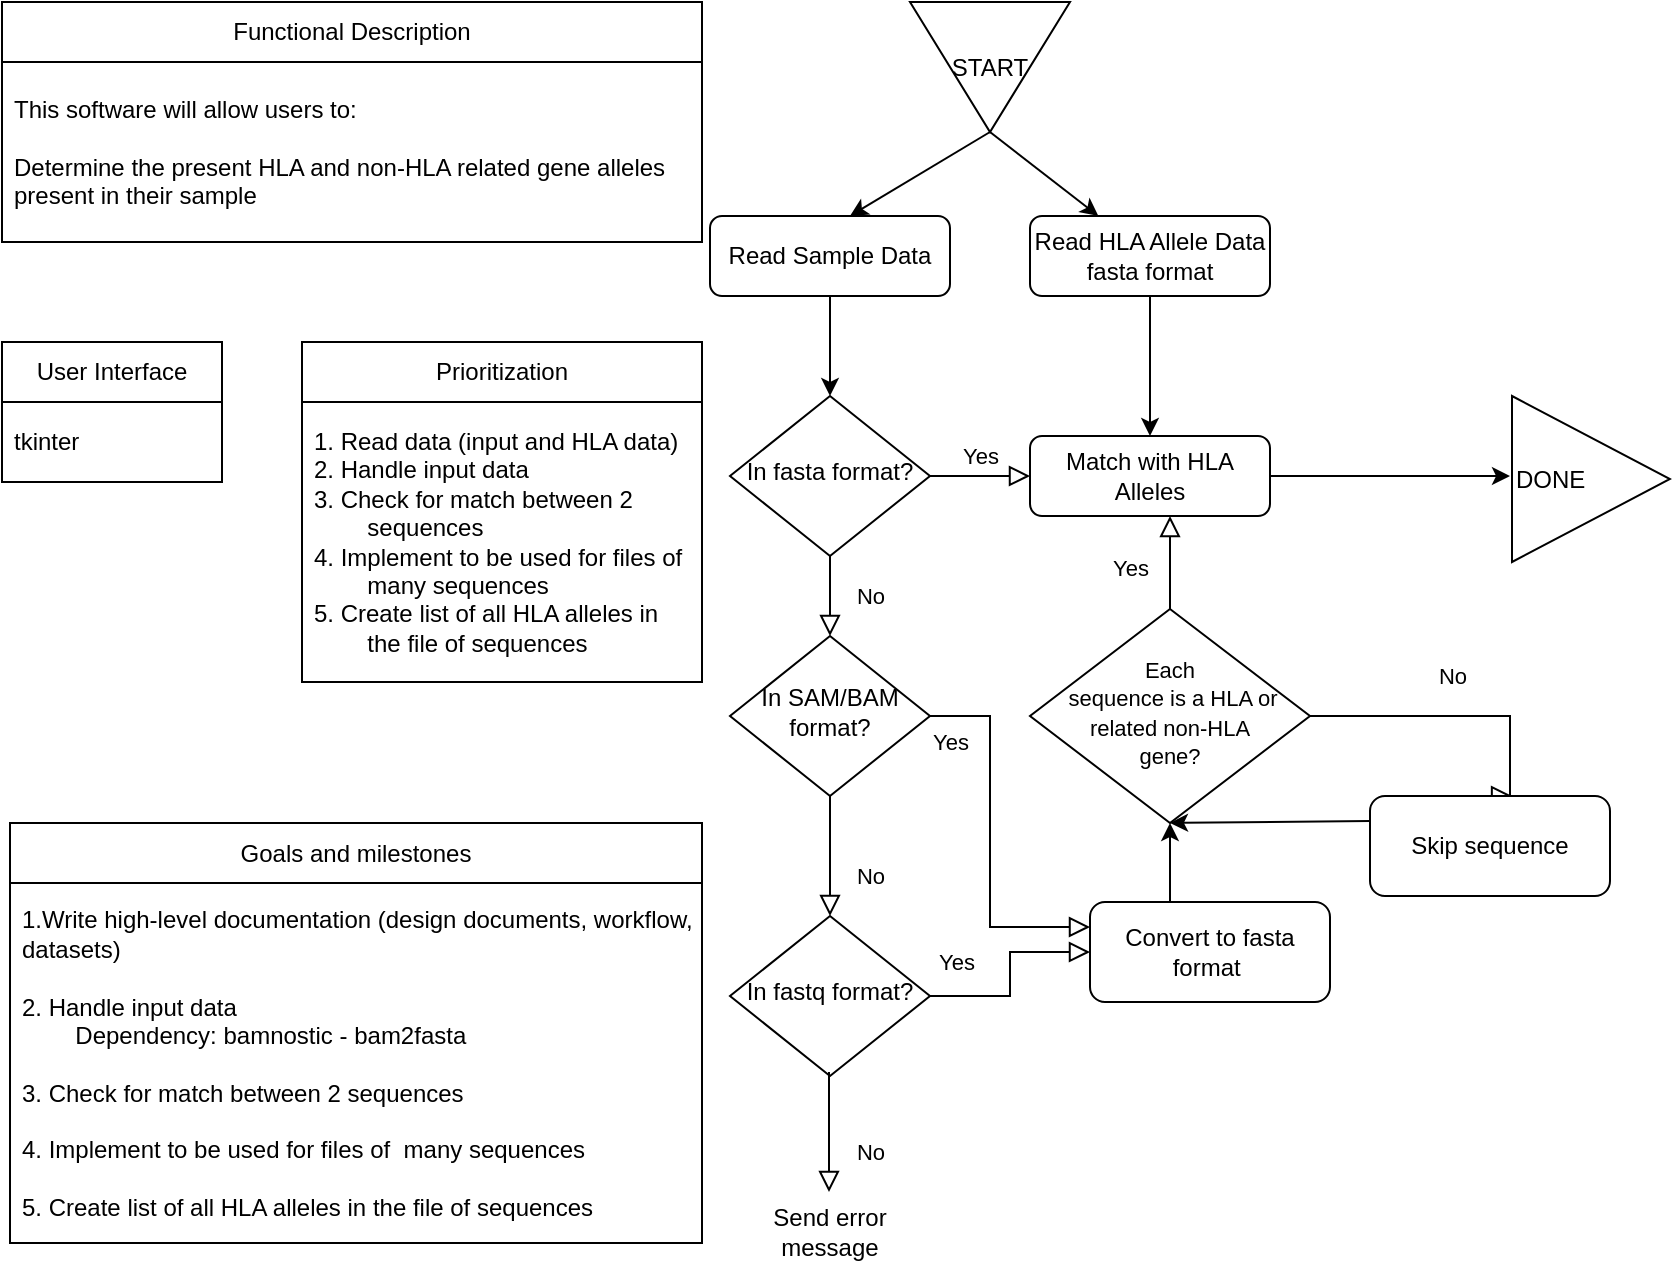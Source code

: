 <mxfile version="20.8.16" type="device"><diagram name="Page-1" id="TbtSxf1dGBDg9bCuWDFH"><mxGraphModel dx="834" dy="712" grid="1" gridSize="10" guides="1" tooltips="1" connect="1" arrows="1" fold="1" page="1" pageScale="1" pageWidth="850" pageHeight="1100" math="0" shadow="0"><root><mxCell id="0"/><mxCell id="1" parent="0"/><mxCell id="jXwUtvY2tBxbzAC-0-Na-2" value="Functional Description" style="swimlane;fontStyle=0;childLayout=stackLayout;horizontal=1;startSize=30;horizontalStack=0;resizeParent=1;resizeParentMax=0;resizeLast=0;collapsible=1;marginBottom=0;whiteSpace=wrap;html=1;" vertex="1" parent="1"><mxGeometry x="10" y="60" width="350" height="120" as="geometry"/></mxCell><mxCell id="jXwUtvY2tBxbzAC-0-Na-3" value="This software will allow users to:&lt;br&gt;&lt;br&gt;Determine the present HLA and non-HLA related gene alleles present in their sample" style="text;strokeColor=none;fillColor=none;align=left;verticalAlign=middle;spacingLeft=4;spacingRight=4;overflow=hidden;points=[[0,0.5],[1,0.5]];portConstraint=eastwest;rotatable=0;whiteSpace=wrap;html=1;" vertex="1" parent="jXwUtvY2tBxbzAC-0-Na-2"><mxGeometry y="30" width="350" height="90" as="geometry"/></mxCell><mxCell id="jXwUtvY2tBxbzAC-0-Na-6" value="User Interface" style="swimlane;fontStyle=0;childLayout=stackLayout;horizontal=1;startSize=30;horizontalStack=0;resizeParent=1;resizeParentMax=0;resizeLast=0;collapsible=1;marginBottom=0;whiteSpace=wrap;html=1;" vertex="1" parent="1"><mxGeometry x="10" y="230" width="110" height="70" as="geometry"/></mxCell><mxCell id="jXwUtvY2tBxbzAC-0-Na-7" value="tkinter" style="text;strokeColor=none;fillColor=none;align=left;verticalAlign=middle;spacingLeft=4;spacingRight=4;overflow=hidden;points=[[0,0.5],[1,0.5]];portConstraint=eastwest;rotatable=0;whiteSpace=wrap;html=1;" vertex="1" parent="jXwUtvY2tBxbzAC-0-Na-6"><mxGeometry y="30" width="110" height="40" as="geometry"/></mxCell><mxCell id="jXwUtvY2tBxbzAC-0-Na-8" value="Prioritization" style="swimlane;fontStyle=0;childLayout=stackLayout;horizontal=1;startSize=30;horizontalStack=0;resizeParent=1;resizeParentMax=0;resizeLast=0;collapsible=1;marginBottom=0;whiteSpace=wrap;html=1;" vertex="1" parent="1"><mxGeometry x="160" y="230" width="200" height="170" as="geometry"><mxRectangle x="200" y="200" width="60" height="30" as="alternateBounds"/></mxGeometry></mxCell><mxCell id="jXwUtvY2tBxbzAC-0-Na-9" value="1. Read data (input and HLA data)&lt;br&gt;2. Handle input data&lt;br&gt;3. Check for match between 2&amp;nbsp; &amp;nbsp; &amp;nbsp; &lt;span style=&quot;white-space: pre;&quot;&gt;&#9;&lt;/span&gt;sequences&lt;br&gt;4. Implement to be used for files of &lt;span style=&quot;white-space: pre;&quot;&gt;&#9;&lt;/span&gt;many sequences&lt;br&gt;5. Create list of all HLA alleles in &lt;span style=&quot;white-space: pre;&quot;&gt;&#9;&lt;/span&gt;the file of sequences" style="text;strokeColor=none;fillColor=none;align=left;verticalAlign=middle;spacingLeft=4;spacingRight=4;overflow=hidden;points=[[0,0.5],[1,0.5]];portConstraint=eastwest;rotatable=0;whiteSpace=wrap;html=1;" vertex="1" parent="jXwUtvY2tBxbzAC-0-Na-8"><mxGeometry y="30" width="200" height="140" as="geometry"/></mxCell><mxCell id="jXwUtvY2tBxbzAC-0-Na-13" value="Goals and milestones" style="swimlane;fontStyle=0;childLayout=stackLayout;horizontal=1;startSize=30;horizontalStack=0;resizeParent=1;resizeParentMax=0;resizeLast=0;collapsible=1;marginBottom=0;whiteSpace=wrap;html=1;" vertex="1" parent="1"><mxGeometry x="14" y="470.5" width="346" height="210" as="geometry"/></mxCell><mxCell id="jXwUtvY2tBxbzAC-0-Na-14" value="1.Write high-level documentation (design documents, workflow, &lt;span style=&quot;&quot;&gt;&#9;&lt;/span&gt;datasets)&lt;br&gt;&lt;br style=&quot;border-color: var(--border-color);&quot;&gt;2. Handle input data&lt;br&gt;&lt;span style=&quot;&quot;&gt;&#9;&lt;/span&gt;&lt;span style=&quot;white-space: pre;&quot;&gt;&#9;&lt;/span&gt;Dependency:&amp;nbsp;&lt;span style=&quot;background-color: initial;&quot;&gt;bamnostic - bam2fasta&lt;br&gt;&lt;/span&gt;&lt;br&gt;3. Check for match between 2 sequences&lt;br&gt;&lt;br style=&quot;border-color: var(--border-color);&quot;&gt;4. Implement to be used for files of&amp;nbsp;&lt;span style=&quot;border-color: var(--border-color);&quot;&gt;&#9;&lt;/span&gt;many sequences&lt;br&gt;&lt;br style=&quot;border-color: var(--border-color);&quot;&gt;5. Create list of all HLA alleles in&lt;span style=&quot;border-color: var(--border-color);&quot;&gt;&amp;nbsp;&lt;/span&gt;the file of sequences" style="text;strokeColor=none;fillColor=none;align=left;verticalAlign=middle;spacingLeft=4;spacingRight=4;overflow=hidden;points=[[0,0.5],[1,0.5]];portConstraint=eastwest;rotatable=0;whiteSpace=wrap;html=1;" vertex="1" parent="jXwUtvY2tBxbzAC-0-Na-13"><mxGeometry y="30" width="346" height="180" as="geometry"/></mxCell><mxCell id="jXwUtvY2tBxbzAC-0-Na-42" value="Read Sample Data" style="rounded=1;whiteSpace=wrap;html=1;fontSize=12;glass=0;strokeWidth=1;shadow=0;" vertex="1" parent="1"><mxGeometry x="364" y="167" width="120" height="40" as="geometry"/></mxCell><mxCell id="jXwUtvY2tBxbzAC-0-Na-43" value="No" style="rounded=0;html=1;jettySize=auto;orthogonalLoop=1;fontSize=11;endArrow=block;endFill=0;endSize=8;strokeWidth=1;shadow=0;labelBackgroundColor=none;edgeStyle=orthogonalEdgeStyle;" edge="1" parent="1" source="jXwUtvY2tBxbzAC-0-Na-45" target="jXwUtvY2tBxbzAC-0-Na-49"><mxGeometry y="20" relative="1" as="geometry"><mxPoint as="offset"/></mxGeometry></mxCell><mxCell id="jXwUtvY2tBxbzAC-0-Na-44" value="Yes" style="edgeStyle=orthogonalEdgeStyle;rounded=0;html=1;jettySize=auto;orthogonalLoop=1;fontSize=11;endArrow=block;endFill=0;endSize=8;strokeWidth=1;shadow=0;labelBackgroundColor=none;" edge="1" parent="1" source="jXwUtvY2tBxbzAC-0-Na-45" target="jXwUtvY2tBxbzAC-0-Na-46"><mxGeometry y="10" relative="1" as="geometry"><mxPoint as="offset"/></mxGeometry></mxCell><mxCell id="jXwUtvY2tBxbzAC-0-Na-45" value="In fasta format?" style="rhombus;whiteSpace=wrap;html=1;shadow=0;fontFamily=Helvetica;fontSize=12;align=center;strokeWidth=1;spacing=6;spacingTop=-4;" vertex="1" parent="1"><mxGeometry x="374" y="257" width="100" height="80" as="geometry"/></mxCell><mxCell id="jXwUtvY2tBxbzAC-0-Na-46" value="Match with HLA Alleles" style="rounded=1;whiteSpace=wrap;html=1;fontSize=12;glass=0;strokeWidth=1;shadow=0;" vertex="1" parent="1"><mxGeometry x="524" y="277" width="120" height="40" as="geometry"/></mxCell><mxCell id="jXwUtvY2tBxbzAC-0-Na-47" value="No" style="rounded=0;html=1;jettySize=auto;orthogonalLoop=1;fontSize=11;endArrow=block;endFill=0;endSize=8;strokeWidth=1;shadow=0;labelBackgroundColor=none;edgeStyle=orthogonalEdgeStyle;" edge="1" parent="1" source="jXwUtvY2tBxbzAC-0-Na-49"><mxGeometry x="0.333" y="20" relative="1" as="geometry"><mxPoint as="offset"/><mxPoint x="424" y="517" as="targetPoint"/></mxGeometry></mxCell><mxCell id="jXwUtvY2tBxbzAC-0-Na-48" value="Yes" style="edgeStyle=orthogonalEdgeStyle;rounded=0;html=1;jettySize=auto;orthogonalLoop=1;fontSize=11;endArrow=block;endFill=0;endSize=8;strokeWidth=1;shadow=0;labelBackgroundColor=none;entryX=0;entryY=0.25;entryDx=0;entryDy=0;" edge="1" parent="1" source="jXwUtvY2tBxbzAC-0-Na-49" target="jXwUtvY2tBxbzAC-0-Na-52"><mxGeometry x="-0.892" y="-13" relative="1" as="geometry"><mxPoint as="offset"/><mxPoint x="514" y="470" as="targetPoint"/><Array as="points"><mxPoint x="504" y="417"/><mxPoint x="504" y="523"/></Array></mxGeometry></mxCell><mxCell id="jXwUtvY2tBxbzAC-0-Na-49" value="In SAM/BAM format?" style="rhombus;whiteSpace=wrap;html=1;shadow=0;fontFamily=Helvetica;fontSize=12;align=center;strokeWidth=1;spacing=6;spacingTop=-4;" vertex="1" parent="1"><mxGeometry x="374" y="377" width="100" height="80" as="geometry"/></mxCell><mxCell id="jXwUtvY2tBxbzAC-0-Na-50" value="Read HLA Allele Data&lt;br&gt;fasta format" style="rounded=1;whiteSpace=wrap;html=1;fontSize=12;glass=0;strokeWidth=1;shadow=0;" vertex="1" parent="1"><mxGeometry x="524" y="167" width="120" height="40" as="geometry"/></mxCell><mxCell id="jXwUtvY2tBxbzAC-0-Na-51" value="In fastq format?" style="rhombus;whiteSpace=wrap;html=1;shadow=0;fontFamily=Helvetica;fontSize=12;align=center;strokeWidth=1;spacing=6;spacingTop=-4;" vertex="1" parent="1"><mxGeometry x="374" y="517" width="100" height="80" as="geometry"/></mxCell><mxCell id="jXwUtvY2tBxbzAC-0-Na-52" value="Convert to fasta format&amp;nbsp;" style="rounded=1;whiteSpace=wrap;html=1;fontSize=12;glass=0;strokeWidth=1;shadow=0;" vertex="1" parent="1"><mxGeometry x="554" y="510" width="120" height="50" as="geometry"/></mxCell><mxCell id="jXwUtvY2tBxbzAC-0-Na-53" value="Yes" style="edgeStyle=orthogonalEdgeStyle;rounded=0;html=1;jettySize=auto;orthogonalLoop=1;fontSize=11;endArrow=block;endFill=0;endSize=8;strokeWidth=1;shadow=0;labelBackgroundColor=none;entryX=0;entryY=0.5;entryDx=0;entryDy=0;exitX=1;exitY=0.5;exitDx=0;exitDy=0;" edge="1" parent="1" source="jXwUtvY2tBxbzAC-0-Na-51" target="jXwUtvY2tBxbzAC-0-Na-52"><mxGeometry x="-0.742" y="17" relative="1" as="geometry"><mxPoint as="offset"/><mxPoint x="484" y="557" as="sourcePoint"/><mxPoint x="514" y="480" as="targetPoint"/><Array as="points"><mxPoint x="514" y="557"/><mxPoint x="514" y="535"/></Array></mxGeometry></mxCell><mxCell id="jXwUtvY2tBxbzAC-0-Na-54" value="" style="endArrow=classic;html=1;rounded=0;entryX=0.5;entryY=1;entryDx=0;entryDy=0;" edge="1" parent="1" target="jXwUtvY2tBxbzAC-0-Na-66"><mxGeometry width="50" height="50" relative="1" as="geometry"><mxPoint x="594" y="510" as="sourcePoint"/><mxPoint x="603.96" y="437.52" as="targetPoint"/></mxGeometry></mxCell><mxCell id="jXwUtvY2tBxbzAC-0-Na-55" value="" style="endArrow=classic;html=1;rounded=0;exitX=0.5;exitY=1;exitDx=0;exitDy=0;" edge="1" parent="1" source="jXwUtvY2tBxbzAC-0-Na-50" target="jXwUtvY2tBxbzAC-0-Na-46"><mxGeometry width="50" height="50" relative="1" as="geometry"><mxPoint x="644" y="237" as="sourcePoint"/><mxPoint x="694" y="187" as="targetPoint"/></mxGeometry></mxCell><mxCell id="jXwUtvY2tBxbzAC-0-Na-56" value="" style="endArrow=classic;html=1;rounded=0;exitX=0.5;exitY=1;exitDx=0;exitDy=0;entryX=0.5;entryY=0;entryDx=0;entryDy=0;" edge="1" parent="1" source="jXwUtvY2tBxbzAC-0-Na-42" target="jXwUtvY2tBxbzAC-0-Na-45"><mxGeometry width="50" height="50" relative="1" as="geometry"><mxPoint x="594" y="507" as="sourcePoint"/><mxPoint x="644" y="457" as="targetPoint"/></mxGeometry></mxCell><mxCell id="jXwUtvY2tBxbzAC-0-Na-57" value="" style="endArrow=classic;html=1;rounded=0;exitX=1;exitY=0.5;exitDx=0;exitDy=0;" edge="1" parent="1" source="jXwUtvY2tBxbzAC-0-Na-46"><mxGeometry width="50" height="50" relative="1" as="geometry"><mxPoint x="654" y="297" as="sourcePoint"/><mxPoint x="764" y="297" as="targetPoint"/></mxGeometry></mxCell><mxCell id="jXwUtvY2tBxbzAC-0-Na-58" value="DONE" style="triangle;whiteSpace=wrap;html=1;align=left;" vertex="1" parent="1"><mxGeometry x="765" y="257" width="79" height="83" as="geometry"/></mxCell><mxCell id="jXwUtvY2tBxbzAC-0-Na-59" value="START" style="triangle;whiteSpace=wrap;html=1;direction=south;" vertex="1" parent="1"><mxGeometry x="464" y="60" width="80" height="65" as="geometry"/></mxCell><mxCell id="jXwUtvY2tBxbzAC-0-Na-60" value="" style="endArrow=classic;html=1;rounded=0;exitX=1;exitY=0.5;exitDx=0;exitDy=0;" edge="1" parent="1" source="jXwUtvY2tBxbzAC-0-Na-59"><mxGeometry width="50" height="50" relative="1" as="geometry"><mxPoint x="499" y="114" as="sourcePoint"/><mxPoint x="434" y="167" as="targetPoint"/></mxGeometry></mxCell><mxCell id="jXwUtvY2tBxbzAC-0-Na-61" value="" style="endArrow=classic;html=1;rounded=0;exitX=1;exitY=0.5;exitDx=0;exitDy=0;" edge="1" parent="1" source="jXwUtvY2tBxbzAC-0-Na-59" target="jXwUtvY2tBxbzAC-0-Na-50"><mxGeometry width="50" height="50" relative="1" as="geometry"><mxPoint x="509" y="124" as="sourcePoint"/><mxPoint x="444" y="177" as="targetPoint"/></mxGeometry></mxCell><mxCell id="jXwUtvY2tBxbzAC-0-Na-62" value="No" style="rounded=0;html=1;jettySize=auto;orthogonalLoop=1;fontSize=11;endArrow=block;endFill=0;endSize=8;strokeWidth=1;shadow=0;labelBackgroundColor=none;edgeStyle=orthogonalEdgeStyle;" edge="1" parent="1"><mxGeometry x="0.333" y="20" relative="1" as="geometry"><mxPoint as="offset"/><mxPoint x="423.5" y="655" as="targetPoint"/><mxPoint x="423.5" y="595" as="sourcePoint"/></mxGeometry></mxCell><mxCell id="jXwUtvY2tBxbzAC-0-Na-63" value="Send error message" style="text;html=1;strokeColor=none;fillColor=none;align=center;verticalAlign=middle;whiteSpace=wrap;rounded=0;" vertex="1" parent="1"><mxGeometry x="394" y="660" width="60" height="30" as="geometry"/></mxCell><mxCell id="jXwUtvY2tBxbzAC-0-Na-64" value="No" style="rounded=0;html=1;jettySize=auto;orthogonalLoop=1;fontSize=11;endArrow=block;endFill=0;endSize=8;strokeWidth=1;shadow=0;labelBackgroundColor=none;edgeStyle=orthogonalEdgeStyle;exitX=1;exitY=0.5;exitDx=0;exitDy=0;entryX=0.592;entryY=0;entryDx=0;entryDy=0;entryPerimeter=0;" edge="1" parent="1" source="jXwUtvY2tBxbzAC-0-Na-66" target="jXwUtvY2tBxbzAC-0-Na-65"><mxGeometry y="20" relative="1" as="geometry"><mxPoint as="offset"/><mxPoint x="654" y="417" as="sourcePoint"/><mxPoint x="764" y="450" as="targetPoint"/><Array as="points"><mxPoint x="764" y="417"/></Array></mxGeometry></mxCell><mxCell id="jXwUtvY2tBxbzAC-0-Na-65" value="Skip sequence" style="rounded=1;whiteSpace=wrap;html=1;fontSize=12;glass=0;strokeWidth=1;shadow=0;" vertex="1" parent="1"><mxGeometry x="694" y="457" width="120" height="50" as="geometry"/></mxCell><mxCell id="jXwUtvY2tBxbzAC-0-Na-66" value="&lt;font style=&quot;font-size: 11px;&quot;&gt;Each&lt;br&gt;&amp;nbsp;sequence is a HLA or related non-HLA &lt;br&gt;gene?&lt;/font&gt;" style="rhombus;whiteSpace=wrap;html=1;shadow=0;fontFamily=Helvetica;fontSize=12;align=center;strokeWidth=1;spacing=6;spacingTop=-4;" vertex="1" parent="1"><mxGeometry x="524" y="363.5" width="140" height="107" as="geometry"/></mxCell><mxCell id="jXwUtvY2tBxbzAC-0-Na-67" value="Yes" style="rounded=0;html=1;jettySize=auto;orthogonalLoop=1;fontSize=11;endArrow=block;endFill=0;endSize=8;strokeWidth=1;shadow=0;labelBackgroundColor=none;edgeStyle=orthogonalEdgeStyle;exitX=0.5;exitY=0;exitDx=0;exitDy=0;" edge="1" parent="1" source="jXwUtvY2tBxbzAC-0-Na-66" target="jXwUtvY2tBxbzAC-0-Na-46"><mxGeometry x="-0.1" y="20" relative="1" as="geometry"><mxPoint as="offset"/><mxPoint x="494" y="317" as="targetPoint"/><mxPoint x="594" y="370" as="sourcePoint"/><Array as="points"><mxPoint x="594" y="330"/><mxPoint x="594" y="330"/></Array></mxGeometry></mxCell><mxCell id="jXwUtvY2tBxbzAC-0-Na-68" value="" style="endArrow=classic;html=1;rounded=0;entryX=0.5;entryY=1;entryDx=0;entryDy=0;exitX=0;exitY=0.25;exitDx=0;exitDy=0;" edge="1" parent="1" source="jXwUtvY2tBxbzAC-0-Na-65" target="jXwUtvY2tBxbzAC-0-Na-66"><mxGeometry width="50" height="50" relative="1" as="geometry"><mxPoint x="694" y="457" as="sourcePoint"/><mxPoint x="654" y="457" as="targetPoint"/></mxGeometry></mxCell></root></mxGraphModel></diagram></mxfile>